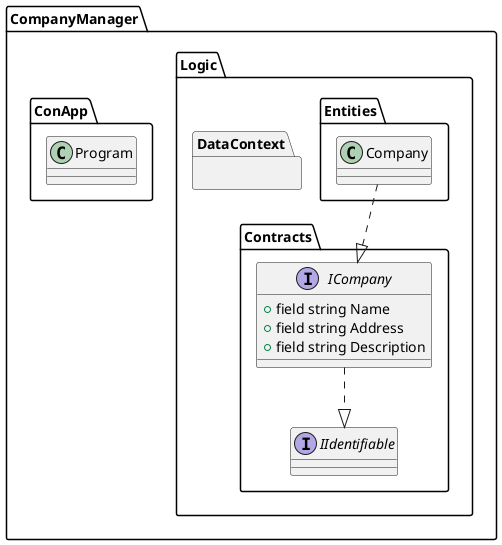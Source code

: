 @startuml
package CompanyManager.Logic.Contracts {
        interface IIdentifiable {
        }

        interface ICompany {
                +field string Name
                +field string Address
                +field string Description
        }

        ICompany ..|> IIdentifiable
}

package CompanyManager.Logic.Entities {
        class Company {
        }


        Company ..|> ICompany
}

package CompanyManager.Logic.DataContext {
}

package CompanyManager.ConApp {
        class Program {
        }
}
@enduml
